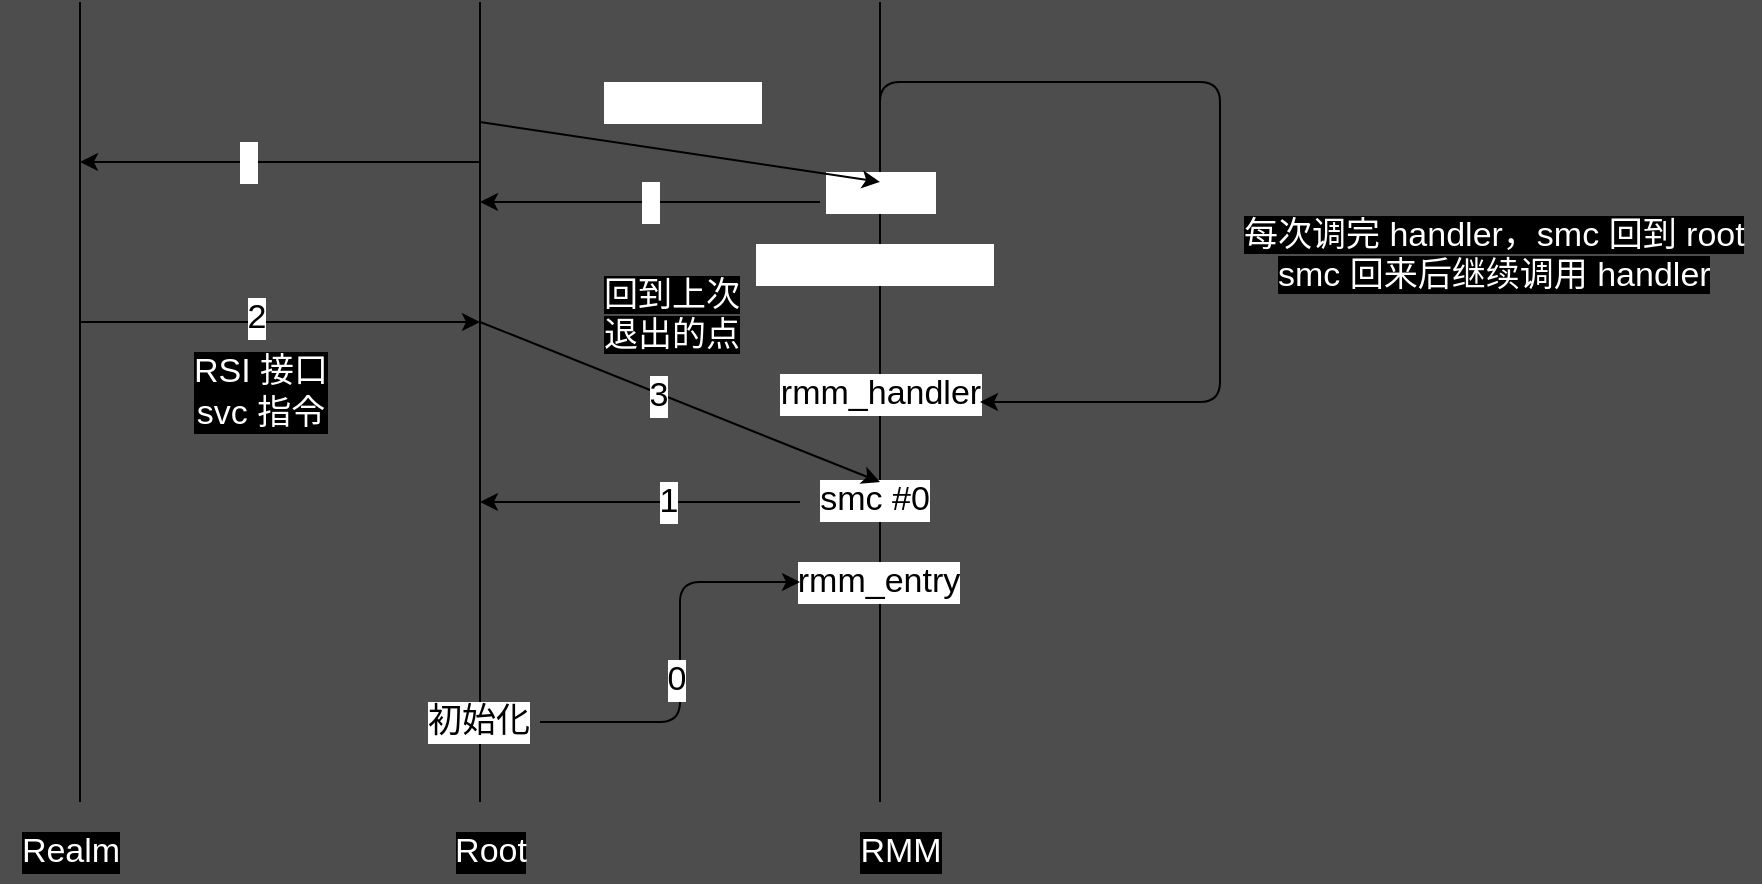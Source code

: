 <mxfile>
    <diagram id="qIjyEogzq0ysslTy0u9M" name="Page-1">
        <mxGraphModel dx="942" dy="2529" grid="0" gridSize="10" guides="1" tooltips="1" connect="1" arrows="1" fold="1" page="1" pageScale="1" pageWidth="1200" pageHeight="1920" background="#4D4D4D" math="0" shadow="0">
            <root>
                <mxCell id="0"/>
                <mxCell id="1" parent="0"/>
                <mxCell id="7" value="" style="endArrow=none;html=1;" edge="1" parent="1">
                    <mxGeometry width="50" height="50" relative="1" as="geometry">
                        <mxPoint x="240" y="-80" as="sourcePoint"/>
                        <mxPoint x="240" y="-480" as="targetPoint"/>
                    </mxGeometry>
                </mxCell>
                <mxCell id="8" value="&lt;font style=&quot;font-size: 17px;&quot;&gt;初始化&lt;/font&gt;" style="edgeLabel;html=1;align=center;verticalAlign=middle;resizable=0;points=[];" vertex="1" connectable="0" parent="7">
                    <mxGeometry x="-0.81" y="1" relative="1" as="geometry">
                        <mxPoint y="-2" as="offset"/>
                    </mxGeometry>
                </mxCell>
                <mxCell id="9" value="" style="endArrow=none;html=1;" edge="1" parent="1">
                    <mxGeometry width="50" height="50" relative="1" as="geometry">
                        <mxPoint x="440" y="-80" as="sourcePoint"/>
                        <mxPoint x="440" y="-480" as="targetPoint"/>
                        <Array as="points">
                            <mxPoint x="440" y="-270"/>
                        </Array>
                    </mxGeometry>
                </mxCell>
                <mxCell id="10" value="&lt;font style=&quot;font-size: 17px;&quot;&gt;rmm_entry&lt;/font&gt;" style="edgeLabel;html=1;align=center;verticalAlign=middle;resizable=0;points=[];" vertex="1" connectable="0" parent="9">
                    <mxGeometry x="-0.81" y="1" relative="1" as="geometry">
                        <mxPoint y="-72" as="offset"/>
                    </mxGeometry>
                </mxCell>
                <mxCell id="12" value="smc #0" style="edgeLabel;html=1;align=center;verticalAlign=middle;resizable=0;points=[];fontSize=17;" vertex="1" connectable="0" parent="9">
                    <mxGeometry x="-0.245" y="3" relative="1" as="geometry">
                        <mxPoint as="offset"/>
                    </mxGeometry>
                </mxCell>
                <mxCell id="17" value="rmm_handler" style="edgeLabel;html=1;align=center;verticalAlign=middle;resizable=0;points=[];fontSize=17;" vertex="1" connectable="0" parent="9">
                    <mxGeometry x="0.02" relative="1" as="geometry">
                        <mxPoint as="offset"/>
                    </mxGeometry>
                </mxCell>
                <mxCell id="33" value="handle_ns_smc" style="edgeLabel;html=1;align=center;verticalAlign=middle;resizable=0;points=[];fontSize=17;fontColor=#FFFFFF;" vertex="1" connectable="0" parent="9">
                    <mxGeometry x="0.347" y="3" relative="1" as="geometry">
                        <mxPoint as="offset"/>
                    </mxGeometry>
                </mxCell>
                <mxCell id="34" value="smc #0" style="edgeLabel;html=1;align=center;verticalAlign=middle;resizable=0;points=[];fontSize=17;fontColor=#FFFFFF;" vertex="1" connectable="0" parent="9">
                    <mxGeometry x="0.527" relative="1" as="geometry">
                        <mxPoint as="offset"/>
                    </mxGeometry>
                </mxCell>
                <mxCell id="11" value="" style="endArrow=classic;html=1;fontSize=17;edgeStyle=orthogonalEdgeStyle;" edge="1" parent="1">
                    <mxGeometry width="50" height="50" relative="1" as="geometry">
                        <mxPoint x="270" y="-120" as="sourcePoint"/>
                        <mxPoint x="400" y="-190" as="targetPoint"/>
                        <Array as="points">
                            <mxPoint x="340" y="-120"/>
                            <mxPoint x="340" y="-190"/>
                        </Array>
                    </mxGeometry>
                </mxCell>
                <mxCell id="26" value="0" style="edgeLabel;html=1;align=center;verticalAlign=middle;resizable=0;points=[];fontSize=17;" vertex="1" connectable="0" parent="11">
                    <mxGeometry x="-0.09" y="2" relative="1" as="geometry">
                        <mxPoint as="offset"/>
                    </mxGeometry>
                </mxCell>
                <mxCell id="18" value="" style="endArrow=classic;html=1;fontSize=17;edgeStyle=orthogonalEdgeStyle;" edge="1" parent="1">
                    <mxGeometry width="50" height="50" relative="1" as="geometry">
                        <mxPoint x="400" y="-230" as="sourcePoint"/>
                        <mxPoint x="240" y="-230" as="targetPoint"/>
                    </mxGeometry>
                </mxCell>
                <mxCell id="29" value="1" style="edgeLabel;html=1;align=center;verticalAlign=middle;resizable=0;points=[];fontSize=17;" vertex="1" connectable="0" parent="18">
                    <mxGeometry x="-0.167" relative="1" as="geometry">
                        <mxPoint as="offset"/>
                    </mxGeometry>
                </mxCell>
                <mxCell id="19" value="" style="endArrow=none;html=1;fontSize=17;" edge="1" parent="1">
                    <mxGeometry width="50" height="50" relative="1" as="geometry">
                        <mxPoint x="40" y="-80" as="sourcePoint"/>
                        <mxPoint x="40" y="-480" as="targetPoint"/>
                    </mxGeometry>
                </mxCell>
                <mxCell id="21" value="" style="curved=1;endArrow=classic;html=1;fontSize=17;" edge="1" parent="1">
                    <mxGeometry width="50" height="50" relative="1" as="geometry">
                        <mxPoint x="40" y="-320" as="sourcePoint"/>
                        <mxPoint x="240" y="-320" as="targetPoint"/>
                    </mxGeometry>
                </mxCell>
                <mxCell id="24" value="2" style="edgeLabel;html=1;align=center;verticalAlign=middle;resizable=0;points=[];fontSize=17;" vertex="1" connectable="0" parent="21">
                    <mxGeometry x="-0.127" y="2" relative="1" as="geometry">
                        <mxPoint as="offset"/>
                    </mxGeometry>
                </mxCell>
                <mxCell id="25" value="" style="curved=1;endArrow=classic;html=1;fontSize=17;" edge="1" parent="1">
                    <mxGeometry width="50" height="50" relative="1" as="geometry">
                        <mxPoint x="240" y="-320" as="sourcePoint"/>
                        <mxPoint x="440" y="-240" as="targetPoint"/>
                    </mxGeometry>
                </mxCell>
                <mxCell id="30" value="3" style="edgeLabel;html=1;align=center;verticalAlign=middle;resizable=0;points=[];fontSize=17;" vertex="1" connectable="0" parent="25">
                    <mxGeometry x="-0.102" y="-1" relative="1" as="geometry">
                        <mxPoint as="offset"/>
                    </mxGeometry>
                </mxCell>
                <mxCell id="35" value="4" style="curved=1;endArrow=classic;html=1;fontSize=17;fontColor=#FFFFFF;" edge="1" parent="1">
                    <mxGeometry width="50" height="50" relative="1" as="geometry">
                        <mxPoint x="410" y="-380" as="sourcePoint"/>
                        <mxPoint x="240" y="-380" as="targetPoint"/>
                    </mxGeometry>
                </mxCell>
                <mxCell id="36" value="" style="endArrow=classic;html=1;fontSize=17;fontColor=#FFFFFF;edgeStyle=orthogonalEdgeStyle;" edge="1" parent="1">
                    <mxGeometry width="50" height="50" relative="1" as="geometry">
                        <mxPoint x="440" y="-420" as="sourcePoint"/>
                        <mxPoint x="490" y="-280" as="targetPoint"/>
                        <Array as="points">
                            <mxPoint x="440" y="-440"/>
                            <mxPoint x="610" y="-440"/>
                            <mxPoint x="610" y="-280"/>
                        </Array>
                    </mxGeometry>
                </mxCell>
                <mxCell id="37" value="" style="curved=1;endArrow=classic;html=1;fontSize=17;fontColor=#FFFFFF;" edge="1" parent="1">
                    <mxGeometry width="50" height="50" relative="1" as="geometry">
                        <mxPoint x="240" y="-400" as="sourcePoint"/>
                        <mxPoint x="40" y="-400" as="targetPoint"/>
                    </mxGeometry>
                </mxCell>
                <mxCell id="38" value="5" style="edgeLabel;html=1;align=center;verticalAlign=middle;resizable=0;points=[];fontSize=17;fontColor=#FFFFFF;" vertex="1" connectable="0" parent="37">
                    <mxGeometry x="0.167" relative="1" as="geometry">
                        <mxPoint as="offset"/>
                    </mxGeometry>
                </mxCell>
                <mxCell id="40" value="" style="endArrow=classic;html=1;fontSize=17;fontColor=#FFFFFF;" edge="1" parent="1">
                    <mxGeometry width="50" height="50" relative="1" as="geometry">
                        <mxPoint x="240" y="-420" as="sourcePoint"/>
                        <mxPoint x="440" y="-390" as="targetPoint"/>
                    </mxGeometry>
                </mxCell>
                <mxCell id="49" value="RMM 接口" style="edgeLabel;html=1;align=center;verticalAlign=middle;resizable=0;points=[];fontSize=17;fontColor=#FFFFFF;" vertex="1" connectable="0" parent="40">
                    <mxGeometry x="-0.276" y="2" relative="1" as="geometry">
                        <mxPoint x="28" y="-19" as="offset"/>
                    </mxGeometry>
                </mxCell>
                <mxCell id="41" value="Realm" style="text;html=1;align=center;verticalAlign=middle;resizable=0;points=[];autosize=1;strokeColor=none;fillColor=none;fontSize=17;fontColor=#FFFFFF;labelBackgroundColor=#000000;" vertex="1" parent="1">
                    <mxGeometry y="-70" width="70" height="30" as="geometry"/>
                </mxCell>
                <mxCell id="42" value="Root" style="text;html=1;align=center;verticalAlign=middle;resizable=0;points=[];autosize=1;strokeColor=none;fillColor=none;fontSize=17;fontColor=#FFFFFF;labelBackgroundColor=#000000;" vertex="1" parent="1">
                    <mxGeometry x="215" y="-70" width="60" height="30" as="geometry"/>
                </mxCell>
                <mxCell id="43" value="RMM" style="text;html=1;align=center;verticalAlign=middle;resizable=0;points=[];autosize=1;strokeColor=none;fillColor=none;fontSize=17;fontColor=#FFFFFF;labelBackgroundColor=#000000;" vertex="1" parent="1">
                    <mxGeometry x="420" y="-70" width="60" height="30" as="geometry"/>
                </mxCell>
                <mxCell id="44" value="RSI 接口&lt;br&gt;svc 指令" style="text;html=1;align=center;verticalAlign=middle;resizable=0;points=[];autosize=1;strokeColor=none;fillColor=none;fontSize=17;fontColor=#FFFFFF;labelBackgroundColor=#000000;" vertex="1" parent="1">
                    <mxGeometry x="85" y="-310" width="90" height="50" as="geometry"/>
                </mxCell>
                <mxCell id="47" value="&lt;span style=&quot;color: rgb(255, 255, 255); font-family: Helvetica; font-size: 17px; font-style: normal; font-variant-ligatures: normal; font-variant-caps: normal; font-weight: 400; letter-spacing: normal; orphans: 2; text-align: center; text-indent: 0px; text-transform: none; widows: 2; word-spacing: 0px; -webkit-text-stroke-width: 0px; background-color: rgb(0, 0, 0); text-decoration-thickness: initial; text-decoration-style: initial; text-decoration-color: initial; float: none; display: inline !important;&quot;&gt;回到上次退出的点&lt;/span&gt;" style="text;whiteSpace=wrap;html=1;fontSize=17;fontColor=#FFFFFF;" vertex="1" parent="1">
                    <mxGeometry x="300" y="-350" width="70" height="50" as="geometry"/>
                </mxCell>
                <mxCell id="50" value="&lt;div style=&quot;text-align: center;&quot;&gt;&lt;span style=&quot;background-color: rgb(0, 0, 0);&quot;&gt;每次调完 handler，smc 回到 root&lt;/span&gt;&lt;/div&gt;&lt;div style=&quot;text-align: center;&quot;&gt;&lt;span style=&quot;background-color: rgb(0, 0, 0);&quot;&gt;smc 回来后继续调用 handler&lt;/span&gt;&lt;/div&gt;" style="text;whiteSpace=wrap;html=1;fontSize=17;fontColor=#FFFFFF;" vertex="1" parent="1">
                    <mxGeometry x="620" y="-380" width="260" height="50" as="geometry"/>
                </mxCell>
            </root>
        </mxGraphModel>
    </diagram>
</mxfile>
